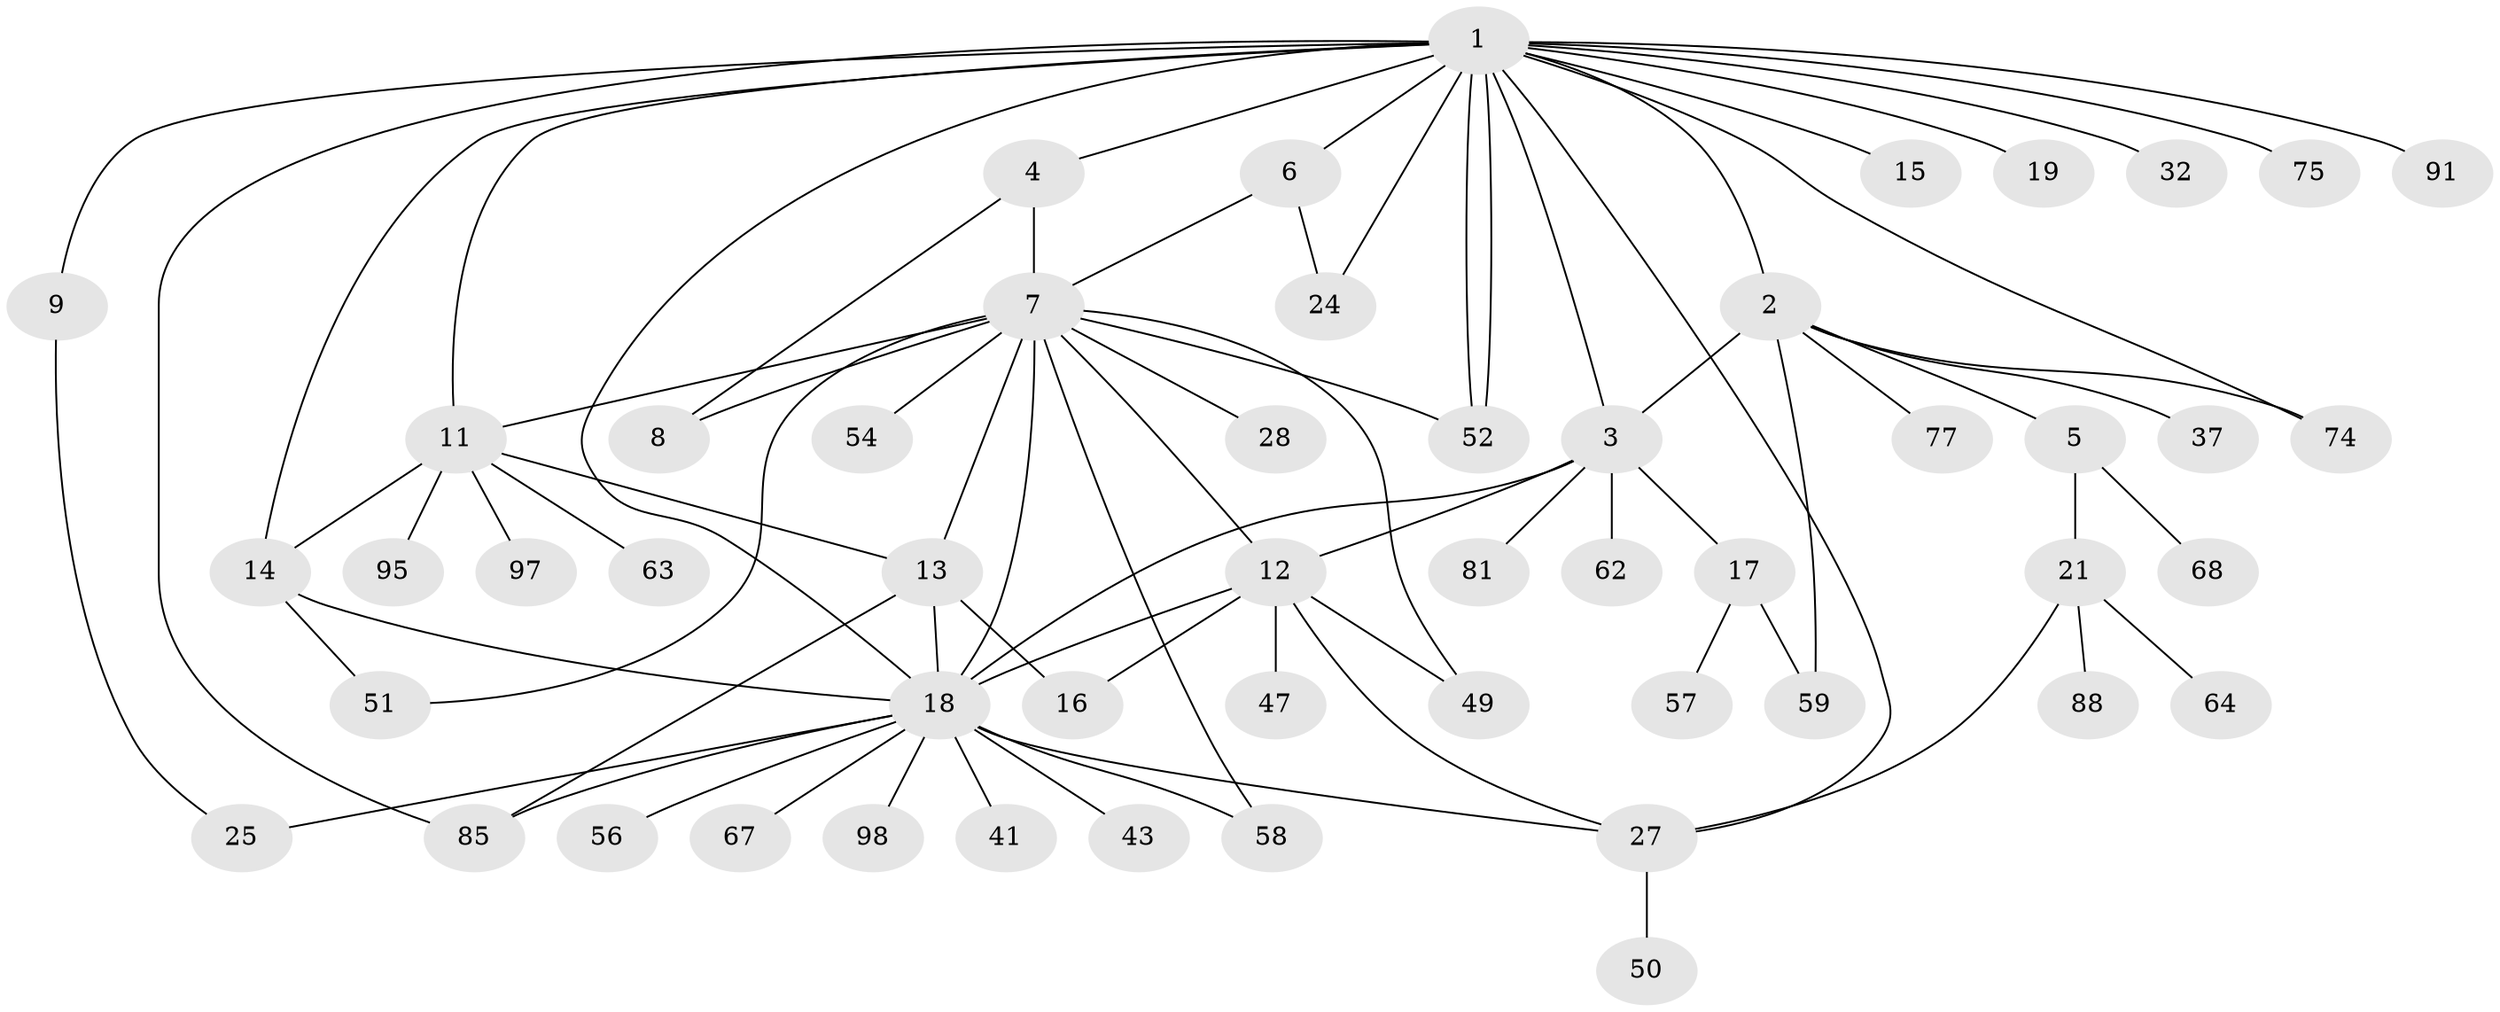 // original degree distribution, {21: 0.009615384615384616, 7: 0.019230769230769232, 8: 0.019230769230769232, 3: 0.08653846153846154, 4: 0.0673076923076923, 16: 0.009615384615384616, 2: 0.2403846153846154, 12: 0.009615384615384616, 6: 0.028846153846153848, 1: 0.4519230769230769, 14: 0.009615384615384616, 5: 0.038461538461538464, 9: 0.009615384615384616}
// Generated by graph-tools (version 1.1) at 2025/14/03/09/25 04:14:31]
// undirected, 52 vertices, 78 edges
graph export_dot {
graph [start="1"]
  node [color=gray90,style=filled];
  1;
  2;
  3;
  4;
  5 [super="+22"];
  6 [super="+83"];
  7 [super="+40+10+48+71+20"];
  8;
  9 [super="+73"];
  11 [super="+36+30"];
  12 [super="+66+45+101+72+39+29"];
  13 [super="+102+55"];
  14 [super="+53"];
  15;
  16;
  17 [super="+44"];
  18 [super="+26+46+23+42+31+99+90"];
  19;
  21 [super="+60+34"];
  24;
  25 [super="+80+33"];
  27;
  28;
  32;
  37;
  41;
  43;
  47;
  49 [super="+93"];
  50;
  51;
  52 [super="+86+70"];
  54;
  56;
  57;
  58 [super="+92"];
  59;
  62;
  63 [super="+96"];
  64;
  67;
  68;
  74;
  75 [super="+79"];
  77;
  81;
  85 [super="+104"];
  88;
  91;
  95;
  97;
  98;
  1 -- 2;
  1 -- 3;
  1 -- 4;
  1 -- 6;
  1 -- 9;
  1 -- 11 [weight=2];
  1 -- 14;
  1 -- 15;
  1 -- 18 [weight=2];
  1 -- 19;
  1 -- 24;
  1 -- 27;
  1 -- 32;
  1 -- 52;
  1 -- 52;
  1 -- 74;
  1 -- 75;
  1 -- 85;
  1 -- 91;
  2 -- 3;
  2 -- 5;
  2 -- 37;
  2 -- 59;
  2 -- 74;
  2 -- 77;
  3 -- 12 [weight=2];
  3 -- 17;
  3 -- 62;
  3 -- 81;
  3 -- 18;
  4 -- 7;
  4 -- 8;
  5 -- 21;
  5 -- 68;
  6 -- 7;
  6 -- 24;
  7 -- 8 [weight=2];
  7 -- 12 [weight=2];
  7 -- 13;
  7 -- 28;
  7 -- 54;
  7 -- 58;
  7 -- 49;
  7 -- 18 [weight=4];
  7 -- 52;
  7 -- 51;
  7 -- 11;
  9 -- 25;
  11 -- 14;
  11 -- 63;
  11 -- 95;
  11 -- 97;
  11 -- 13;
  12 -- 16;
  12 -- 18 [weight=3];
  12 -- 47;
  12 -- 49;
  12 -- 27;
  13 -- 16;
  13 -- 18;
  13 -- 85;
  14 -- 18 [weight=2];
  14 -- 51;
  17 -- 57;
  17 -- 59;
  18 -- 67;
  18 -- 56;
  18 -- 27;
  18 -- 98;
  18 -- 41;
  18 -- 43;
  18 -- 85;
  18 -- 25;
  18 -- 58;
  21 -- 27;
  21 -- 64;
  21 -- 88;
  27 -- 50;
}
